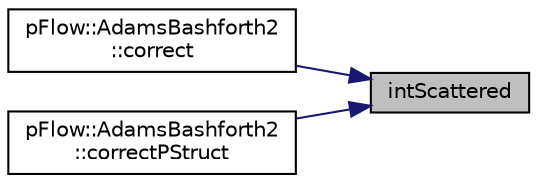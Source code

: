 digraph "intScattered"
{
 // LATEX_PDF_SIZE
  edge [fontname="Helvetica",fontsize="10",labelfontname="Helvetica",labelfontsize="10"];
  node [fontname="Helvetica",fontsize="10",shape=record];
  rankdir="RL";
  Node1 [label="intScattered",height=0.2,width=0.4,color="black", fillcolor="grey75", style="filled", fontcolor="black",tooltip=" "];
  Node1 -> Node2 [dir="back",color="midnightblue",fontsize="10",style="solid",fontname="Helvetica"];
  Node2 [label="pFlow::AdamsBashforth2\l::correct",height=0.2,width=0.4,color="black", fillcolor="white", style="filled",URL="$classpFlow_1_1AdamsBashforth2.html#a31ed4ecb323de5dc3f004927060fdc45",tooltip="Correction/main integration step."];
  Node1 -> Node3 [dir="back",color="midnightblue",fontsize="10",style="solid",fontname="Helvetica"];
  Node3 [label="pFlow::AdamsBashforth2\l::correctPStruct",height=0.2,width=0.4,color="black", fillcolor="white", style="filled",URL="$classpFlow_1_1AdamsBashforth2.html#a2dfa8f3fb9e8b803ed22d20d63e2f094",tooltip=" "];
}
